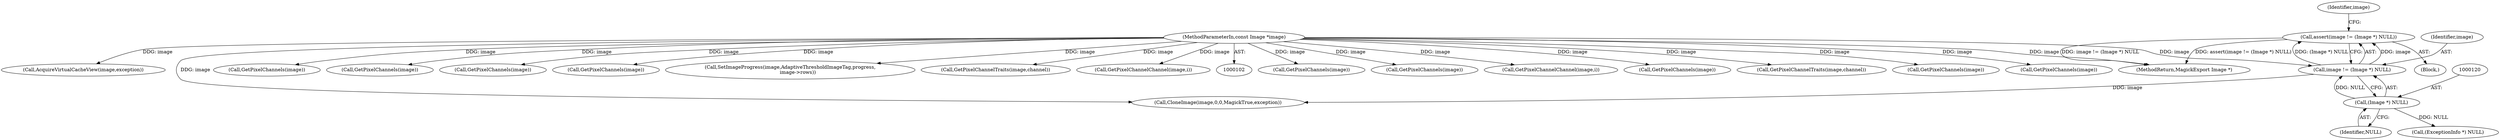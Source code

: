 digraph "0_ImageMagick6_604588fc35c7585abb7a9e71f69bb82e4389fefc@API" {
"1000116" [label="(Call,assert(image != (Image *) NULL))"];
"1000117" [label="(Call,image != (Image *) NULL)"];
"1000103" [label="(MethodParameterIn,const Image *image)"];
"1000119" [label="(Call,(Image *) NULL)"];
"1000564" [label="(Call,GetPixelChannels(image))"];
"1000332" [label="(Call,GetPixelChannels(image))"];
"1000340" [label="(Call,GetPixelChannelChannel(image,i))"];
"1000442" [label="(Call,GetPixelChannels(image))"];
"1000489" [label="(Call,GetPixelChannelTraits(image,channel))"];
"1000307" [label="(Call,GetPixelChannels(image))"];
"1000119" [label="(Call,(Image *) NULL)"];
"1000116" [label="(Call,assert(image != (Image *) NULL))"];
"1000474" [label="(Call,GetPixelChannels(image))"];
"1000213" [label="(Call,AcquireVirtualCacheView(image,exception))"];
"1000576" [label="(Call,GetPixelChannels(image))"];
"1000682" [label="(MethodReturn,MagickExport Image *)"];
"1000118" [label="(Identifier,image)"];
"1000447" [label="(Call,GetPixelChannels(image))"];
"1000614" [label="(Call,GetPixelChannels(image))"];
"1000157" [label="(Call,CloneImage(image,0,0,MagickTrue,exception))"];
"1000319" [label="(Call,GetPixelChannels(image))"];
"1000117" [label="(Call,image != (Image *) NULL)"];
"1000643" [label="(Call,SetImageProgress(image,AdaptiveThresholdImageTag,progress,\n          image->rows))"];
"1000121" [label="(Identifier,NULL)"];
"1000103" [label="(MethodParameterIn,const Image *image)"];
"1000146" [label="(Call,(ExceptionInfo *) NULL)"];
"1000108" [label="(Block,)"];
"1000125" [label="(Identifier,image)"];
"1000346" [label="(Call,GetPixelChannelTraits(image,channel))"];
"1000483" [label="(Call,GetPixelChannelChannel(image,i))"];
"1000116" -> "1000108"  [label="AST: "];
"1000116" -> "1000117"  [label="CFG: "];
"1000117" -> "1000116"  [label="AST: "];
"1000125" -> "1000116"  [label="CFG: "];
"1000116" -> "1000682"  [label="DDG: image != (Image *) NULL"];
"1000116" -> "1000682"  [label="DDG: assert(image != (Image *) NULL)"];
"1000117" -> "1000116"  [label="DDG: image"];
"1000117" -> "1000116"  [label="DDG: (Image *) NULL"];
"1000117" -> "1000119"  [label="CFG: "];
"1000118" -> "1000117"  [label="AST: "];
"1000119" -> "1000117"  [label="AST: "];
"1000103" -> "1000117"  [label="DDG: image"];
"1000119" -> "1000117"  [label="DDG: NULL"];
"1000117" -> "1000157"  [label="DDG: image"];
"1000103" -> "1000102"  [label="AST: "];
"1000103" -> "1000682"  [label="DDG: image"];
"1000103" -> "1000157"  [label="DDG: image"];
"1000103" -> "1000213"  [label="DDG: image"];
"1000103" -> "1000307"  [label="DDG: image"];
"1000103" -> "1000319"  [label="DDG: image"];
"1000103" -> "1000332"  [label="DDG: image"];
"1000103" -> "1000340"  [label="DDG: image"];
"1000103" -> "1000346"  [label="DDG: image"];
"1000103" -> "1000442"  [label="DDG: image"];
"1000103" -> "1000447"  [label="DDG: image"];
"1000103" -> "1000474"  [label="DDG: image"];
"1000103" -> "1000483"  [label="DDG: image"];
"1000103" -> "1000489"  [label="DDG: image"];
"1000103" -> "1000564"  [label="DDG: image"];
"1000103" -> "1000576"  [label="DDG: image"];
"1000103" -> "1000614"  [label="DDG: image"];
"1000103" -> "1000643"  [label="DDG: image"];
"1000119" -> "1000121"  [label="CFG: "];
"1000120" -> "1000119"  [label="AST: "];
"1000121" -> "1000119"  [label="AST: "];
"1000119" -> "1000146"  [label="DDG: NULL"];
}
